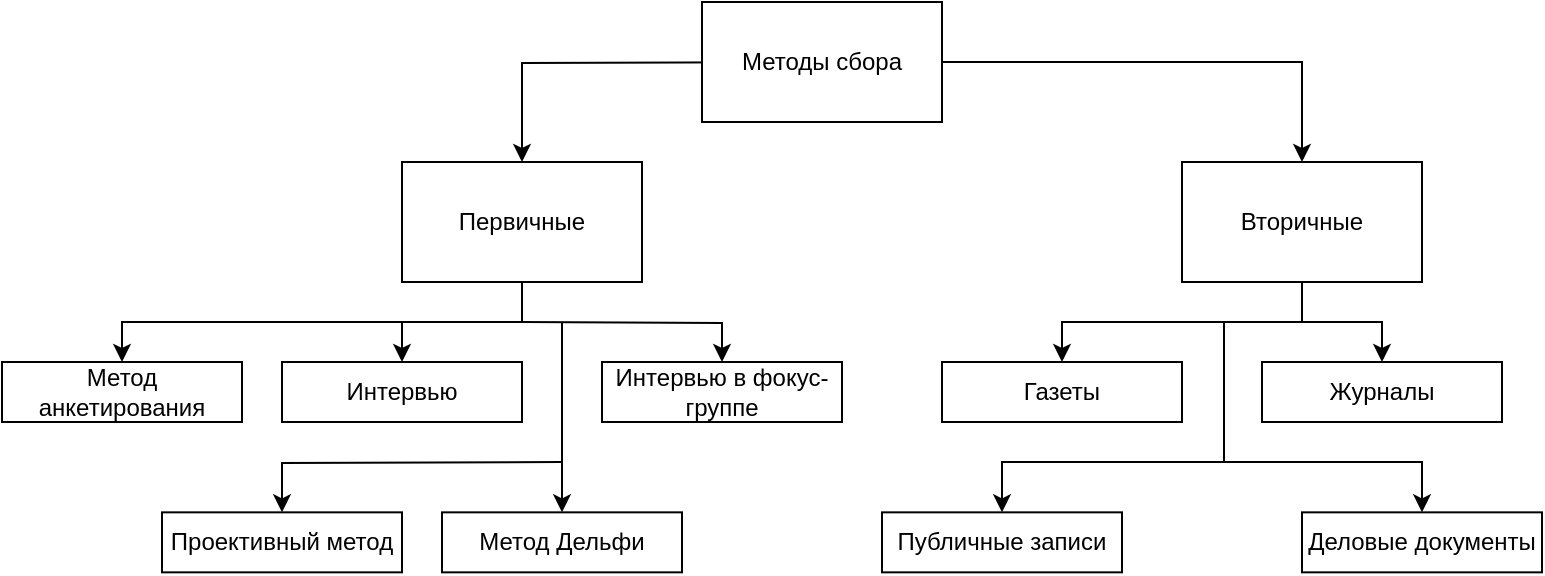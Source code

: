 <mxfile version="24.6.0" type="device">
  <diagram name="Страница — 1" id="tmthChllqK8Yg2FcpHSf">
    <mxGraphModel dx="1013" dy="580" grid="1" gridSize="10" guides="1" tooltips="1" connect="1" arrows="1" fold="1" page="1" pageScale="1" pageWidth="827" pageHeight="1169" math="0" shadow="0">
      <root>
        <mxCell id="0" />
        <mxCell id="1" parent="0" />
        <mxCell id="uyNVFbr0MHMsXzp5F9PF-4" style="edgeStyle=orthogonalEdgeStyle;rounded=0;orthogonalLoop=1;jettySize=auto;html=1;exitX=0;exitY=0.5;exitDx=0;exitDy=0;" edge="1" parent="1" target="uyNVFbr0MHMsXzp5F9PF-2">
          <mxGeometry relative="1" as="geometry">
            <mxPoint x="450" y="70" as="sourcePoint" />
          </mxGeometry>
        </mxCell>
        <mxCell id="uyNVFbr0MHMsXzp5F9PF-5" style="edgeStyle=orthogonalEdgeStyle;rounded=0;orthogonalLoop=1;jettySize=auto;html=1;exitX=1;exitY=0.5;exitDx=0;exitDy=0;entryX=0.5;entryY=0;entryDx=0;entryDy=0;" edge="1" parent="1" source="uyNVFbr0MHMsXzp5F9PF-1" target="uyNVFbr0MHMsXzp5F9PF-3">
          <mxGeometry relative="1" as="geometry" />
        </mxCell>
        <mxCell id="uyNVFbr0MHMsXzp5F9PF-1" value="Методы сбора" style="rounded=0;whiteSpace=wrap;html=1;" vertex="1" parent="1">
          <mxGeometry x="360" y="40" width="120" height="60" as="geometry" />
        </mxCell>
        <mxCell id="uyNVFbr0MHMsXzp5F9PF-11" style="edgeStyle=orthogonalEdgeStyle;rounded=0;orthogonalLoop=1;jettySize=auto;html=1;exitX=0.5;exitY=1;exitDx=0;exitDy=0;entryX=0.5;entryY=0;entryDx=0;entryDy=0;" edge="1" parent="1" source="uyNVFbr0MHMsXzp5F9PF-2" target="uyNVFbr0MHMsXzp5F9PF-10">
          <mxGeometry relative="1" as="geometry" />
        </mxCell>
        <mxCell id="uyNVFbr0MHMsXzp5F9PF-2" value="Первичные" style="rounded=0;whiteSpace=wrap;html=1;" vertex="1" parent="1">
          <mxGeometry x="210" y="120" width="120" height="60" as="geometry" />
        </mxCell>
        <mxCell id="uyNVFbr0MHMsXzp5F9PF-19" style="edgeStyle=orthogonalEdgeStyle;rounded=0;orthogonalLoop=1;jettySize=auto;html=1;exitX=0.5;exitY=1;exitDx=0;exitDy=0;entryX=0.5;entryY=0;entryDx=0;entryDy=0;" edge="1" parent="1" source="uyNVFbr0MHMsXzp5F9PF-3" target="uyNVFbr0MHMsXzp5F9PF-18">
          <mxGeometry relative="1" as="geometry" />
        </mxCell>
        <mxCell id="uyNVFbr0MHMsXzp5F9PF-3" value="Вторичные" style="rounded=0;whiteSpace=wrap;html=1;" vertex="1" parent="1">
          <mxGeometry x="600" y="120" width="120" height="60" as="geometry" />
        </mxCell>
        <mxCell id="uyNVFbr0MHMsXzp5F9PF-6" value="Интервью" style="rounded=0;whiteSpace=wrap;html=1;" vertex="1" parent="1">
          <mxGeometry x="150" y="220" width="120" height="30" as="geometry" />
        </mxCell>
        <mxCell id="uyNVFbr0MHMsXzp5F9PF-7" value="Метод Дельфи" style="rounded=0;whiteSpace=wrap;html=1;" vertex="1" parent="1">
          <mxGeometry x="230" y="295.17" width="120" height="30" as="geometry" />
        </mxCell>
        <mxCell id="uyNVFbr0MHMsXzp5F9PF-8" value="&lt;div&gt;&lt;span style=&quot;background-color: initial;&quot;&gt;Проективный метод&lt;/span&gt;&lt;br&gt;&lt;/div&gt;" style="rounded=0;whiteSpace=wrap;html=1;" vertex="1" parent="1">
          <mxGeometry x="90" y="295.17" width="120" height="30" as="geometry" />
        </mxCell>
        <mxCell id="uyNVFbr0MHMsXzp5F9PF-9" value="&lt;span style=&quot;line-height: 107%;&quot;&gt;&lt;font style=&quot;font-size: 12px;&quot;&gt;Интервью в фокус-группе&lt;/font&gt;&lt;/span&gt;" style="rounded=0;whiteSpace=wrap;html=1;" vertex="1" parent="1">
          <mxGeometry x="310" y="220" width="120" height="30" as="geometry" />
        </mxCell>
        <mxCell id="uyNVFbr0MHMsXzp5F9PF-10" value="&lt;span style=&quot;line-height: 107%;&quot;&gt;&lt;font style=&quot;font-size: 12px;&quot;&gt;Метод анкетирования&lt;/font&gt;&lt;/span&gt;" style="rounded=0;whiteSpace=wrap;html=1;" vertex="1" parent="1">
          <mxGeometry x="10" y="220" width="120" height="30" as="geometry" />
        </mxCell>
        <mxCell id="uyNVFbr0MHMsXzp5F9PF-12" value="" style="endArrow=classic;html=1;rounded=0;entryX=0.5;entryY=0;entryDx=0;entryDy=0;edgeStyle=orthogonalEdgeStyle;" edge="1" parent="1" target="uyNVFbr0MHMsXzp5F9PF-9">
          <mxGeometry width="50" height="50" relative="1" as="geometry">
            <mxPoint x="270" y="200" as="sourcePoint" />
            <mxPoint x="260" y="330" as="targetPoint" />
          </mxGeometry>
        </mxCell>
        <mxCell id="uyNVFbr0MHMsXzp5F9PF-13" value="" style="endArrow=classic;html=1;rounded=0;entryX=0.5;entryY=0;entryDx=0;entryDy=0;edgeStyle=orthogonalEdgeStyle;" edge="1" parent="1" target="uyNVFbr0MHMsXzp5F9PF-8">
          <mxGeometry width="50" height="50" relative="1" as="geometry">
            <mxPoint x="290" y="270" as="sourcePoint" />
            <mxPoint x="310" y="340" as="targetPoint" />
          </mxGeometry>
        </mxCell>
        <mxCell id="uyNVFbr0MHMsXzp5F9PF-14" value="" style="endArrow=classic;html=1;rounded=0;entryX=0.5;entryY=0;entryDx=0;entryDy=0;" edge="1" parent="1" target="uyNVFbr0MHMsXzp5F9PF-7">
          <mxGeometry width="50" height="50" relative="1" as="geometry">
            <mxPoint x="290" y="200" as="sourcePoint" />
            <mxPoint x="280" y="280" as="targetPoint" />
          </mxGeometry>
        </mxCell>
        <mxCell id="uyNVFbr0MHMsXzp5F9PF-15" value="" style="endArrow=classic;html=1;rounded=0;entryX=0.5;entryY=0;entryDx=0;entryDy=0;" edge="1" parent="1" target="uyNVFbr0MHMsXzp5F9PF-6">
          <mxGeometry width="50" height="50" relative="1" as="geometry">
            <mxPoint x="210" y="200" as="sourcePoint" />
            <mxPoint x="310" y="214.83" as="targetPoint" />
          </mxGeometry>
        </mxCell>
        <mxCell id="uyNVFbr0MHMsXzp5F9PF-18" value="&lt;span style=&quot;line-height: 107%;&quot;&gt;&lt;font style=&quot;font-size: 12px;&quot;&gt;Газеты&lt;/font&gt;&lt;/span&gt;" style="rounded=0;whiteSpace=wrap;html=1;" vertex="1" parent="1">
          <mxGeometry x="480" y="220" width="120" height="30" as="geometry" />
        </mxCell>
        <mxCell id="uyNVFbr0MHMsXzp5F9PF-21" style="edgeStyle=orthogonalEdgeStyle;rounded=0;orthogonalLoop=1;jettySize=auto;html=1;exitX=0.5;exitY=0;exitDx=0;exitDy=0;startArrow=classic;startFill=1;endArrow=none;endFill=0;" edge="1" parent="1" source="uyNVFbr0MHMsXzp5F9PF-20">
          <mxGeometry relative="1" as="geometry">
            <mxPoint x="660.0" y="200" as="targetPoint" />
          </mxGeometry>
        </mxCell>
        <mxCell id="uyNVFbr0MHMsXzp5F9PF-20" value="&lt;span style=&quot;line-height: 107%;&quot;&gt;&lt;font style=&quot;font-size: 12px;&quot;&gt;Журналы&lt;/font&gt;&lt;/span&gt;" style="rounded=0;whiteSpace=wrap;html=1;" vertex="1" parent="1">
          <mxGeometry x="640" y="220" width="120" height="30" as="geometry" />
        </mxCell>
        <mxCell id="uyNVFbr0MHMsXzp5F9PF-23" style="edgeStyle=orthogonalEdgeStyle;rounded=0;orthogonalLoop=1;jettySize=auto;html=1;exitX=0.5;exitY=0;exitDx=0;exitDy=0;startArrow=classic;startFill=1;endArrow=none;endFill=0;" edge="1" parent="1" source="uyNVFbr0MHMsXzp5F9PF-22">
          <mxGeometry relative="1" as="geometry">
            <mxPoint x="620.0" y="200" as="targetPoint" />
            <Array as="points">
              <mxPoint x="510" y="270" />
              <mxPoint x="621" y="270" />
              <mxPoint x="621" y="200" />
            </Array>
          </mxGeometry>
        </mxCell>
        <mxCell id="uyNVFbr0MHMsXzp5F9PF-22" value="&lt;span style=&quot;line-height: 107%;&quot;&gt;&lt;font style=&quot;font-size: 12px;&quot;&gt;Публичные записи&lt;/font&gt;&lt;/span&gt;" style="rounded=0;whiteSpace=wrap;html=1;" vertex="1" parent="1">
          <mxGeometry x="450" y="295.17" width="120" height="30" as="geometry" />
        </mxCell>
        <mxCell id="uyNVFbr0MHMsXzp5F9PF-25" style="edgeStyle=orthogonalEdgeStyle;rounded=0;orthogonalLoop=1;jettySize=auto;html=1;exitX=0.5;exitY=0;exitDx=0;exitDy=0;startArrow=classic;startFill=1;endArrow=none;endFill=0;" edge="1" parent="1" source="uyNVFbr0MHMsXzp5F9PF-24">
          <mxGeometry relative="1" as="geometry">
            <mxPoint x="620.0" y="270" as="targetPoint" />
            <Array as="points">
              <mxPoint x="720" y="270" />
            </Array>
          </mxGeometry>
        </mxCell>
        <mxCell id="uyNVFbr0MHMsXzp5F9PF-24" value="&lt;span style=&quot;line-height: 107%;&quot;&gt;&lt;font style=&quot;font-size: 12px;&quot;&gt;Деловые документы&lt;/font&gt;&lt;/span&gt;" style="rounded=0;whiteSpace=wrap;html=1;" vertex="1" parent="1">
          <mxGeometry x="660" y="295.17" width="120" height="30" as="geometry" />
        </mxCell>
      </root>
    </mxGraphModel>
  </diagram>
</mxfile>
